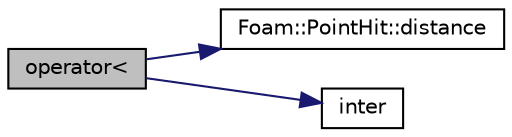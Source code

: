 digraph "operator&lt;"
{
  bgcolor="transparent";
  edge [fontname="Helvetica",fontsize="10",labelfontname="Helvetica",labelfontsize="10"];
  node [fontname="Helvetica",fontsize="10",shape=record];
  rankdir="LR";
  Node14 [label="operator\<",height=0.2,width=0.4,color="black", fillcolor="grey75", style="filled", fontcolor="black"];
  Node14 -> Node15 [color="midnightblue",fontsize="10",style="solid",fontname="Helvetica"];
  Node15 [label="Foam::PointHit::distance",height=0.2,width=0.4,color="black",URL="$a28713.html#a288a3ea8e3ee215a5e12afc1002ed4e6",tooltip="Return distance to hit. "];
  Node14 -> Node16 [color="midnightblue",fontsize="10",style="solid",fontname="Helvetica"];
  Node16 [label="inter",height=0.2,width=0.4,color="black",URL="$a28717.html#a2a0ace852abc3b1a2b2f52da4b1cc188"];
}
